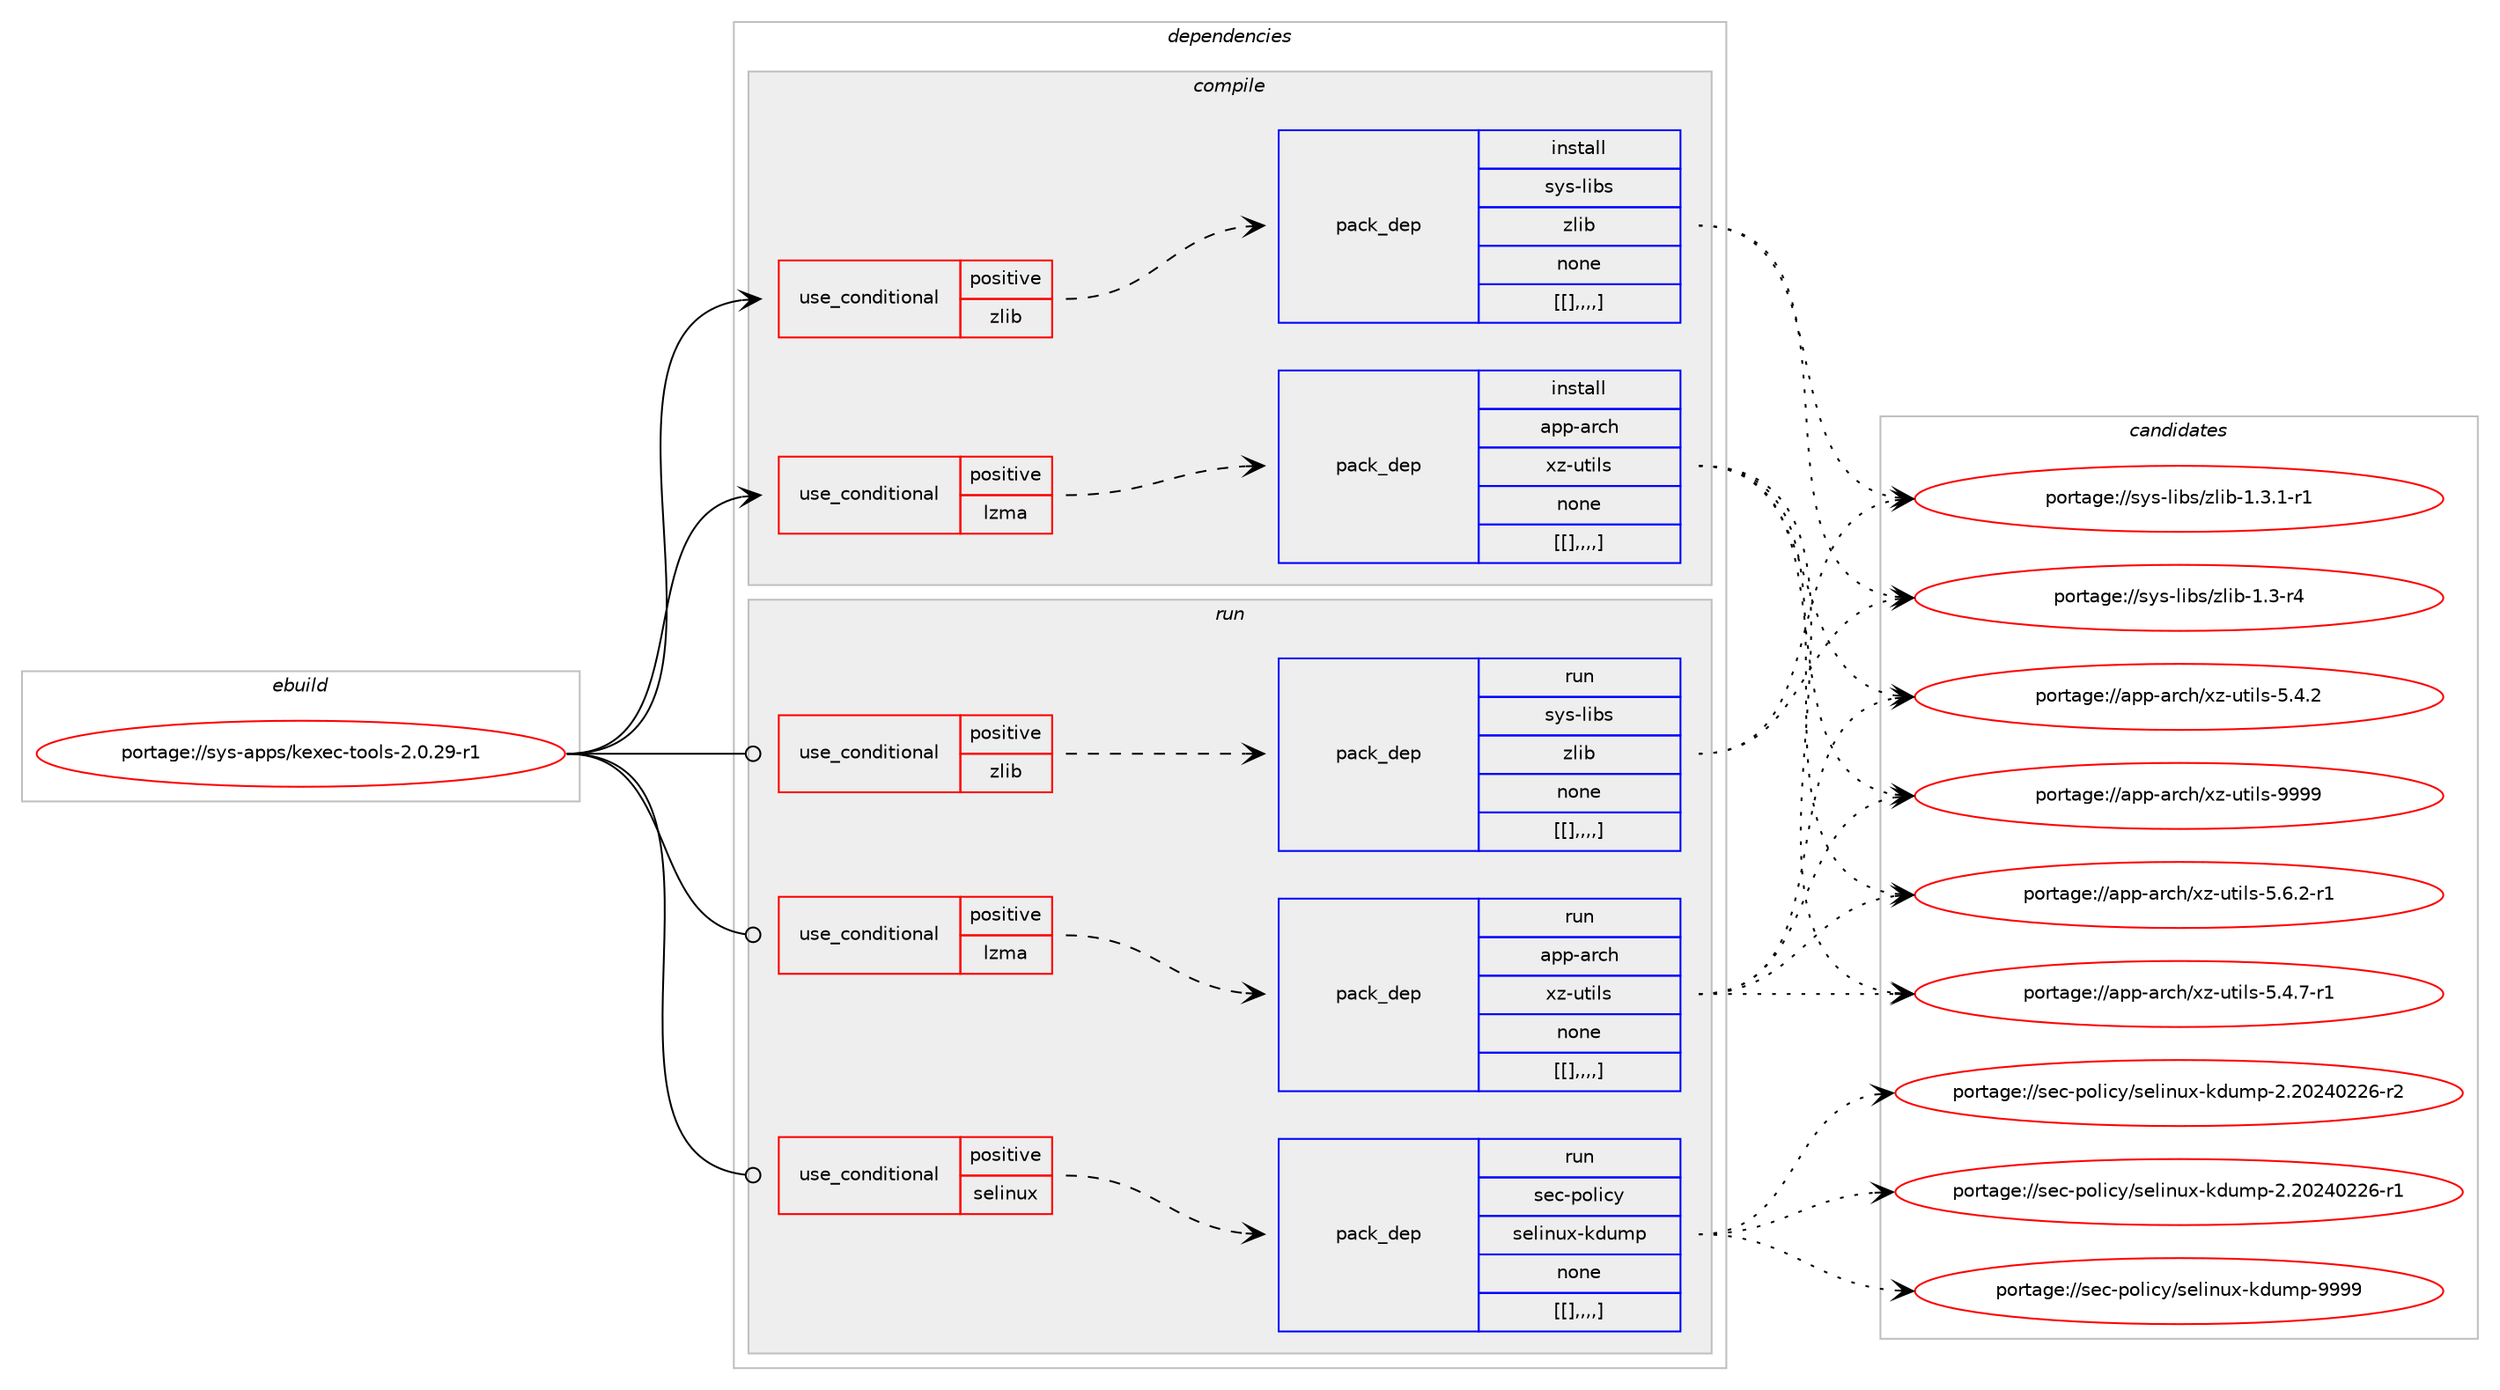digraph prolog {

# *************
# Graph options
# *************

newrank=true;
concentrate=true;
compound=true;
graph [rankdir=LR,fontname=Helvetica,fontsize=10,ranksep=1.5];#, ranksep=2.5, nodesep=0.2];
edge  [arrowhead=vee];
node  [fontname=Helvetica,fontsize=10];

# **********
# The ebuild
# **********

subgraph cluster_leftcol {
color=gray;
label=<<i>ebuild</i>>;
id [label="portage://sys-apps/kexec-tools-2.0.29-r1", color=red, width=4, href="../sys-apps/kexec-tools-2.0.29-r1.svg"];
}

# ****************
# The dependencies
# ****************

subgraph cluster_midcol {
color=gray;
label=<<i>dependencies</i>>;
subgraph cluster_compile {
fillcolor="#eeeeee";
style=filled;
label=<<i>compile</i>>;
subgraph cond115296 {
dependency437236 [label=<<TABLE BORDER="0" CELLBORDER="1" CELLSPACING="0" CELLPADDING="4"><TR><TD ROWSPAN="3" CELLPADDING="10">use_conditional</TD></TR><TR><TD>positive</TD></TR><TR><TD>lzma</TD></TR></TABLE>>, shape=none, color=red];
subgraph pack318884 {
dependency437237 [label=<<TABLE BORDER="0" CELLBORDER="1" CELLSPACING="0" CELLPADDING="4" WIDTH="220"><TR><TD ROWSPAN="6" CELLPADDING="30">pack_dep</TD></TR><TR><TD WIDTH="110">install</TD></TR><TR><TD>app-arch</TD></TR><TR><TD>xz-utils</TD></TR><TR><TD>none</TD></TR><TR><TD>[[],,,,]</TD></TR></TABLE>>, shape=none, color=blue];
}
dependency437236:e -> dependency437237:w [weight=20,style="dashed",arrowhead="vee"];
}
id:e -> dependency437236:w [weight=20,style="solid",arrowhead="vee"];
subgraph cond115297 {
dependency437238 [label=<<TABLE BORDER="0" CELLBORDER="1" CELLSPACING="0" CELLPADDING="4"><TR><TD ROWSPAN="3" CELLPADDING="10">use_conditional</TD></TR><TR><TD>positive</TD></TR><TR><TD>zlib</TD></TR></TABLE>>, shape=none, color=red];
subgraph pack318885 {
dependency437239 [label=<<TABLE BORDER="0" CELLBORDER="1" CELLSPACING="0" CELLPADDING="4" WIDTH="220"><TR><TD ROWSPAN="6" CELLPADDING="30">pack_dep</TD></TR><TR><TD WIDTH="110">install</TD></TR><TR><TD>sys-libs</TD></TR><TR><TD>zlib</TD></TR><TR><TD>none</TD></TR><TR><TD>[[],,,,]</TD></TR></TABLE>>, shape=none, color=blue];
}
dependency437238:e -> dependency437239:w [weight=20,style="dashed",arrowhead="vee"];
}
id:e -> dependency437238:w [weight=20,style="solid",arrowhead="vee"];
}
subgraph cluster_compileandrun {
fillcolor="#eeeeee";
style=filled;
label=<<i>compile and run</i>>;
}
subgraph cluster_run {
fillcolor="#eeeeee";
style=filled;
label=<<i>run</i>>;
subgraph cond115298 {
dependency437240 [label=<<TABLE BORDER="0" CELLBORDER="1" CELLSPACING="0" CELLPADDING="4"><TR><TD ROWSPAN="3" CELLPADDING="10">use_conditional</TD></TR><TR><TD>positive</TD></TR><TR><TD>lzma</TD></TR></TABLE>>, shape=none, color=red];
subgraph pack318886 {
dependency437241 [label=<<TABLE BORDER="0" CELLBORDER="1" CELLSPACING="0" CELLPADDING="4" WIDTH="220"><TR><TD ROWSPAN="6" CELLPADDING="30">pack_dep</TD></TR><TR><TD WIDTH="110">run</TD></TR><TR><TD>app-arch</TD></TR><TR><TD>xz-utils</TD></TR><TR><TD>none</TD></TR><TR><TD>[[],,,,]</TD></TR></TABLE>>, shape=none, color=blue];
}
dependency437240:e -> dependency437241:w [weight=20,style="dashed",arrowhead="vee"];
}
id:e -> dependency437240:w [weight=20,style="solid",arrowhead="odot"];
subgraph cond115299 {
dependency437242 [label=<<TABLE BORDER="0" CELLBORDER="1" CELLSPACING="0" CELLPADDING="4"><TR><TD ROWSPAN="3" CELLPADDING="10">use_conditional</TD></TR><TR><TD>positive</TD></TR><TR><TD>selinux</TD></TR></TABLE>>, shape=none, color=red];
subgraph pack318887 {
dependency437243 [label=<<TABLE BORDER="0" CELLBORDER="1" CELLSPACING="0" CELLPADDING="4" WIDTH="220"><TR><TD ROWSPAN="6" CELLPADDING="30">pack_dep</TD></TR><TR><TD WIDTH="110">run</TD></TR><TR><TD>sec-policy</TD></TR><TR><TD>selinux-kdump</TD></TR><TR><TD>none</TD></TR><TR><TD>[[],,,,]</TD></TR></TABLE>>, shape=none, color=blue];
}
dependency437242:e -> dependency437243:w [weight=20,style="dashed",arrowhead="vee"];
}
id:e -> dependency437242:w [weight=20,style="solid",arrowhead="odot"];
subgraph cond115300 {
dependency437244 [label=<<TABLE BORDER="0" CELLBORDER="1" CELLSPACING="0" CELLPADDING="4"><TR><TD ROWSPAN="3" CELLPADDING="10">use_conditional</TD></TR><TR><TD>positive</TD></TR><TR><TD>zlib</TD></TR></TABLE>>, shape=none, color=red];
subgraph pack318888 {
dependency437245 [label=<<TABLE BORDER="0" CELLBORDER="1" CELLSPACING="0" CELLPADDING="4" WIDTH="220"><TR><TD ROWSPAN="6" CELLPADDING="30">pack_dep</TD></TR><TR><TD WIDTH="110">run</TD></TR><TR><TD>sys-libs</TD></TR><TR><TD>zlib</TD></TR><TR><TD>none</TD></TR><TR><TD>[[],,,,]</TD></TR></TABLE>>, shape=none, color=blue];
}
dependency437244:e -> dependency437245:w [weight=20,style="dashed",arrowhead="vee"];
}
id:e -> dependency437244:w [weight=20,style="solid",arrowhead="odot"];
}
}

# **************
# The candidates
# **************

subgraph cluster_choices {
rank=same;
color=gray;
label=<<i>candidates</i>>;

subgraph choice318884 {
color=black;
nodesep=1;
choice9711211245971149910447120122451171161051081154557575757 [label="portage://app-arch/xz-utils-9999", color=red, width=4,href="../app-arch/xz-utils-9999.svg"];
choice9711211245971149910447120122451171161051081154553465446504511449 [label="portage://app-arch/xz-utils-5.6.2-r1", color=red, width=4,href="../app-arch/xz-utils-5.6.2-r1.svg"];
choice9711211245971149910447120122451171161051081154553465246554511449 [label="portage://app-arch/xz-utils-5.4.7-r1", color=red, width=4,href="../app-arch/xz-utils-5.4.7-r1.svg"];
choice971121124597114991044712012245117116105108115455346524650 [label="portage://app-arch/xz-utils-5.4.2", color=red, width=4,href="../app-arch/xz-utils-5.4.2.svg"];
dependency437237:e -> choice9711211245971149910447120122451171161051081154557575757:w [style=dotted,weight="100"];
dependency437237:e -> choice9711211245971149910447120122451171161051081154553465446504511449:w [style=dotted,weight="100"];
dependency437237:e -> choice9711211245971149910447120122451171161051081154553465246554511449:w [style=dotted,weight="100"];
dependency437237:e -> choice971121124597114991044712012245117116105108115455346524650:w [style=dotted,weight="100"];
}
subgraph choice318885 {
color=black;
nodesep=1;
choice115121115451081059811547122108105984549465146494511449 [label="portage://sys-libs/zlib-1.3.1-r1", color=red, width=4,href="../sys-libs/zlib-1.3.1-r1.svg"];
choice11512111545108105981154712210810598454946514511452 [label="portage://sys-libs/zlib-1.3-r4", color=red, width=4,href="../sys-libs/zlib-1.3-r4.svg"];
dependency437239:e -> choice115121115451081059811547122108105984549465146494511449:w [style=dotted,weight="100"];
dependency437239:e -> choice11512111545108105981154712210810598454946514511452:w [style=dotted,weight="100"];
}
subgraph choice318886 {
color=black;
nodesep=1;
choice9711211245971149910447120122451171161051081154557575757 [label="portage://app-arch/xz-utils-9999", color=red, width=4,href="../app-arch/xz-utils-9999.svg"];
choice9711211245971149910447120122451171161051081154553465446504511449 [label="portage://app-arch/xz-utils-5.6.2-r1", color=red, width=4,href="../app-arch/xz-utils-5.6.2-r1.svg"];
choice9711211245971149910447120122451171161051081154553465246554511449 [label="portage://app-arch/xz-utils-5.4.7-r1", color=red, width=4,href="../app-arch/xz-utils-5.4.7-r1.svg"];
choice971121124597114991044712012245117116105108115455346524650 [label="portage://app-arch/xz-utils-5.4.2", color=red, width=4,href="../app-arch/xz-utils-5.4.2.svg"];
dependency437241:e -> choice9711211245971149910447120122451171161051081154557575757:w [style=dotted,weight="100"];
dependency437241:e -> choice9711211245971149910447120122451171161051081154553465446504511449:w [style=dotted,weight="100"];
dependency437241:e -> choice9711211245971149910447120122451171161051081154553465246554511449:w [style=dotted,weight="100"];
dependency437241:e -> choice971121124597114991044712012245117116105108115455346524650:w [style=dotted,weight="100"];
}
subgraph choice318887 {
color=black;
nodesep=1;
choice11510199451121111081059912147115101108105110117120451071001171091124557575757 [label="portage://sec-policy/selinux-kdump-9999", color=red, width=4,href="../sec-policy/selinux-kdump-9999.svg"];
choice115101994511211110810599121471151011081051101171204510710011710911245504650485052485050544511450 [label="portage://sec-policy/selinux-kdump-2.20240226-r2", color=red, width=4,href="../sec-policy/selinux-kdump-2.20240226-r2.svg"];
choice115101994511211110810599121471151011081051101171204510710011710911245504650485052485050544511449 [label="portage://sec-policy/selinux-kdump-2.20240226-r1", color=red, width=4,href="../sec-policy/selinux-kdump-2.20240226-r1.svg"];
dependency437243:e -> choice11510199451121111081059912147115101108105110117120451071001171091124557575757:w [style=dotted,weight="100"];
dependency437243:e -> choice115101994511211110810599121471151011081051101171204510710011710911245504650485052485050544511450:w [style=dotted,weight="100"];
dependency437243:e -> choice115101994511211110810599121471151011081051101171204510710011710911245504650485052485050544511449:w [style=dotted,weight="100"];
}
subgraph choice318888 {
color=black;
nodesep=1;
choice115121115451081059811547122108105984549465146494511449 [label="portage://sys-libs/zlib-1.3.1-r1", color=red, width=4,href="../sys-libs/zlib-1.3.1-r1.svg"];
choice11512111545108105981154712210810598454946514511452 [label="portage://sys-libs/zlib-1.3-r4", color=red, width=4,href="../sys-libs/zlib-1.3-r4.svg"];
dependency437245:e -> choice115121115451081059811547122108105984549465146494511449:w [style=dotted,weight="100"];
dependency437245:e -> choice11512111545108105981154712210810598454946514511452:w [style=dotted,weight="100"];
}
}

}
